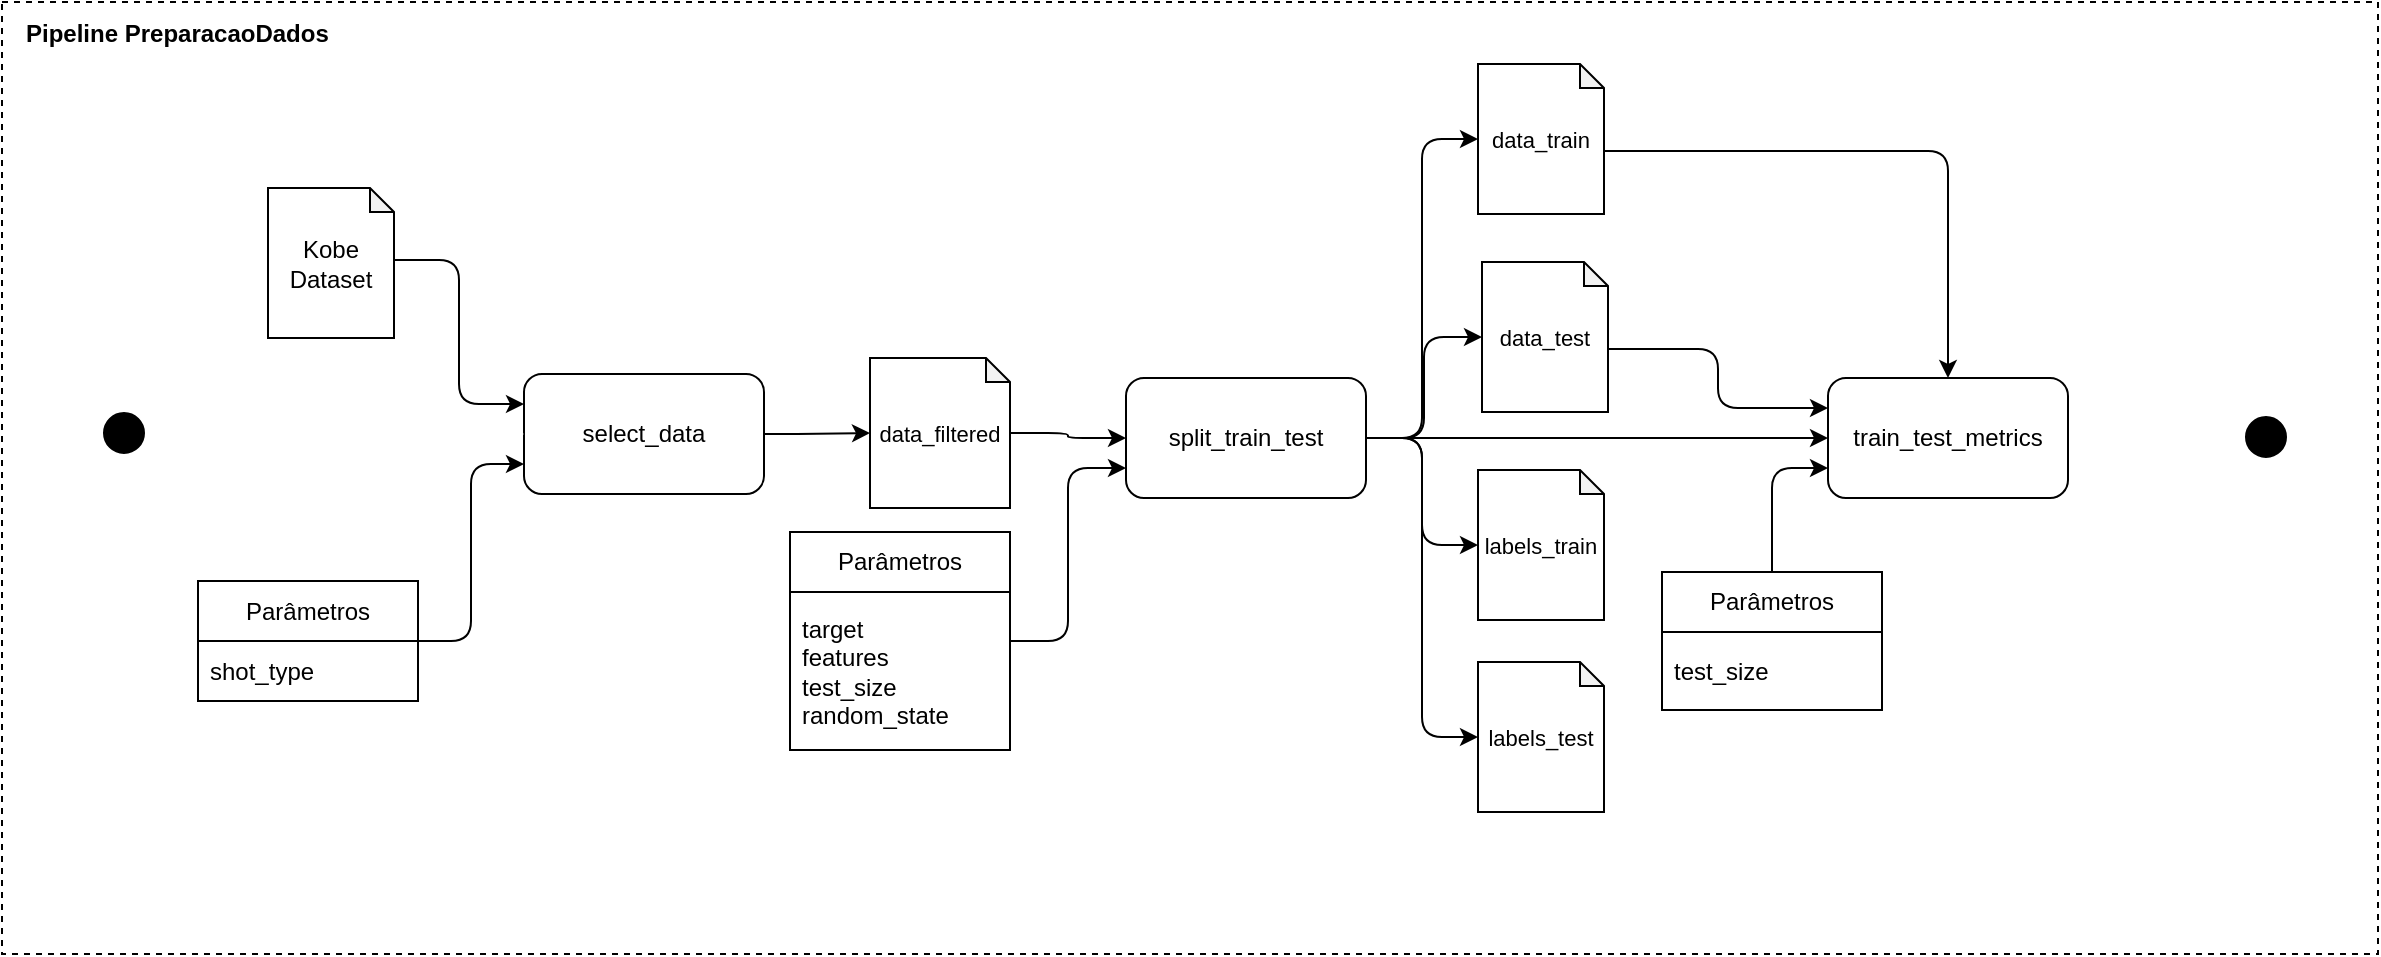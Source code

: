 <mxfile>
    <diagram id="7usKs9dMsADvCNBBf0Y9" name="Pipeline PreparacaoDados">
        <mxGraphModel dx="1690" dy="542" grid="0" gridSize="10" guides="1" tooltips="1" connect="1" arrows="1" fold="1" page="0" pageScale="1" pageWidth="1100" pageHeight="850" math="0" shadow="0">
            <root>
                <mxCell id="0"/>
                <mxCell id="1" parent="0"/>
                <mxCell id="12" value="Pipeline PreparacaoDados" style="rounded=0;whiteSpace=wrap;html=1;dashed=1;align=left;verticalAlign=top;spacingLeft=10;spacingTop=2;fontStyle=1" vertex="1" parent="1">
                    <mxGeometry x="-56" y="52" width="1188" height="476" as="geometry"/>
                </mxCell>
                <mxCell id="4" style="edgeStyle=orthogonalEdgeStyle;html=1;exitX=0;exitY=0;exitDx=50;exitDy=36;exitPerimeter=0;entryX=0;entryY=0.25;entryDx=0;entryDy=0;" edge="1" parent="1" source="2" target="3">
                    <mxGeometry relative="1" as="geometry"/>
                </mxCell>
                <mxCell id="2" value="Kobe Dataset" style="shape=note;whiteSpace=wrap;html=1;backgroundOutline=1;darkOpacity=0.05;size=12;" vertex="1" parent="1">
                    <mxGeometry x="77" y="145" width="63" height="75" as="geometry"/>
                </mxCell>
                <mxCell id="11" style="edgeStyle=orthogonalEdgeStyle;html=1;exitX=1;exitY=0.5;exitDx=0;exitDy=0;entryX=0;entryY=0.5;entryDx=0;entryDy=0;entryPerimeter=0;" edge="1" parent="1" source="3" target="10">
                    <mxGeometry relative="1" as="geometry"/>
                </mxCell>
                <mxCell id="3" value="select_data" style="rounded=1;whiteSpace=wrap;html=1;" vertex="1" parent="1">
                    <mxGeometry x="205" y="238" width="120" height="60" as="geometry"/>
                </mxCell>
                <mxCell id="5" value="Parâmetros" style="swimlane;fontStyle=0;childLayout=stackLayout;horizontal=1;startSize=30;horizontalStack=0;resizeParent=1;resizeParentMax=0;resizeLast=0;collapsible=1;marginBottom=0;whiteSpace=wrap;html=1;" vertex="1" parent="1">
                    <mxGeometry x="42" y="341.5" width="110" height="60" as="geometry"/>
                </mxCell>
                <mxCell id="6" value="shot_type" style="text;strokeColor=none;fillColor=none;align=left;verticalAlign=middle;spacingLeft=4;spacingRight=4;overflow=hidden;points=[[0,0.5],[1,0.5]];portConstraint=eastwest;rotatable=0;whiteSpace=wrap;html=1;" vertex="1" parent="5">
                    <mxGeometry y="30" width="110" height="30" as="geometry"/>
                </mxCell>
                <mxCell id="9" style="edgeStyle=orthogonalEdgeStyle;html=1;exitX=1;exitY=0.5;exitDx=0;exitDy=0;entryX=0;entryY=0.75;entryDx=0;entryDy=0;" edge="1" parent="1" source="5" target="3">
                    <mxGeometry relative="1" as="geometry"/>
                </mxCell>
                <mxCell id="14" style="edgeStyle=orthogonalEdgeStyle;html=1;fontSize=9;" edge="1" parent="1" source="10" target="13">
                    <mxGeometry relative="1" as="geometry"/>
                </mxCell>
                <mxCell id="10" value="&lt;font style=&quot;font-size: 11px;&quot;&gt;data_filtered&lt;/font&gt;" style="shape=note;whiteSpace=wrap;html=1;backgroundOutline=1;darkOpacity=0.05;size=12;verticalAlign=middle;" vertex="1" parent="1">
                    <mxGeometry x="378" y="230" width="70" height="75" as="geometry"/>
                </mxCell>
                <mxCell id="22" style="edgeStyle=orthogonalEdgeStyle;html=1;exitX=1;exitY=0.5;exitDx=0;exitDy=0;entryX=0;entryY=0.5;entryDx=0;entryDy=0;entryPerimeter=0;fontSize=11;" edge="1" parent="1" source="13" target="18">
                    <mxGeometry relative="1" as="geometry"/>
                </mxCell>
                <mxCell id="23" style="edgeStyle=orthogonalEdgeStyle;html=1;exitX=1;exitY=0.5;exitDx=0;exitDy=0;entryX=0;entryY=0.5;entryDx=0;entryDy=0;entryPerimeter=0;fontSize=11;" edge="1" parent="1" source="13" target="19">
                    <mxGeometry relative="1" as="geometry"/>
                </mxCell>
                <mxCell id="24" style="edgeStyle=orthogonalEdgeStyle;html=1;exitX=1;exitY=0.5;exitDx=0;exitDy=0;entryX=0;entryY=0.5;entryDx=0;entryDy=0;entryPerimeter=0;fontSize=11;" edge="1" parent="1" source="13" target="20">
                    <mxGeometry relative="1" as="geometry"/>
                </mxCell>
                <mxCell id="25" style="edgeStyle=orthogonalEdgeStyle;html=1;exitX=1;exitY=0.5;exitDx=0;exitDy=0;entryX=0;entryY=0.5;entryDx=0;entryDy=0;entryPerimeter=0;fontSize=11;" edge="1" parent="1" source="13" target="21">
                    <mxGeometry relative="1" as="geometry"/>
                </mxCell>
                <mxCell id="27" value="" style="edgeStyle=orthogonalEdgeStyle;html=1;fontSize=11;" edge="1" parent="1" source="13" target="26">
                    <mxGeometry relative="1" as="geometry"/>
                </mxCell>
                <mxCell id="13" value="split_train_test" style="rounded=1;whiteSpace=wrap;html=1;" vertex="1" parent="1">
                    <mxGeometry x="506" y="240" width="120" height="60" as="geometry"/>
                </mxCell>
                <mxCell id="17" style="edgeStyle=orthogonalEdgeStyle;html=1;entryX=0;entryY=0.75;entryDx=0;entryDy=0;fontSize=9;" edge="1" parent="1" source="15" target="13">
                    <mxGeometry relative="1" as="geometry"/>
                </mxCell>
                <mxCell id="15" value="Parâmetros" style="swimlane;fontStyle=0;childLayout=stackLayout;horizontal=1;startSize=30;horizontalStack=0;resizeParent=1;resizeParentMax=0;resizeLast=0;collapsible=1;marginBottom=0;whiteSpace=wrap;html=1;" vertex="1" parent="1">
                    <mxGeometry x="338" y="317" width="110" height="109" as="geometry"/>
                </mxCell>
                <mxCell id="16" value="target&lt;br&gt;features&lt;br&gt;test_size&lt;br&gt;random_state" style="text;strokeColor=none;fillColor=none;align=left;verticalAlign=middle;spacingLeft=4;spacingRight=4;overflow=hidden;points=[[0,0.5],[1,0.5]];portConstraint=eastwest;rotatable=0;whiteSpace=wrap;html=1;" vertex="1" parent="15">
                    <mxGeometry y="30" width="110" height="79" as="geometry"/>
                </mxCell>
                <mxCell id="28" style="edgeStyle=orthogonalEdgeStyle;html=1;exitX=0;exitY=0;exitDx=63;exitDy=43.5;exitPerimeter=0;fontSize=11;" edge="1" parent="1" source="18" target="26">
                    <mxGeometry relative="1" as="geometry">
                        <mxPoint x="860" y="249" as="targetPoint"/>
                    </mxGeometry>
                </mxCell>
                <mxCell id="18" value="&lt;font style=&quot;font-size: 11px;&quot;&gt;data_train&lt;/font&gt;" style="shape=note;whiteSpace=wrap;html=1;backgroundOutline=1;darkOpacity=0.05;size=12;verticalAlign=middle;" vertex="1" parent="1">
                    <mxGeometry x="682" y="83" width="63" height="75" as="geometry"/>
                </mxCell>
                <mxCell id="29" style="edgeStyle=orthogonalEdgeStyle;html=1;exitX=0;exitY=0;exitDx=63;exitDy=43.5;exitPerimeter=0;entryX=0;entryY=0.25;entryDx=0;entryDy=0;fontSize=11;" edge="1" parent="1" source="19" target="26">
                    <mxGeometry relative="1" as="geometry"/>
                </mxCell>
                <mxCell id="19" value="&lt;font style=&quot;font-size: 11px;&quot;&gt;data_test&lt;/font&gt;" style="shape=note;whiteSpace=wrap;html=1;backgroundOutline=1;darkOpacity=0.05;size=12;verticalAlign=middle;" vertex="1" parent="1">
                    <mxGeometry x="684" y="182" width="63" height="75" as="geometry"/>
                </mxCell>
                <mxCell id="20" value="&lt;font style=&quot;font-size: 11px;&quot;&gt;labels_train&lt;/font&gt;" style="shape=note;whiteSpace=wrap;html=1;backgroundOutline=1;darkOpacity=0.05;size=12;verticalAlign=middle;" vertex="1" parent="1">
                    <mxGeometry x="682" y="286" width="63" height="75" as="geometry"/>
                </mxCell>
                <mxCell id="21" value="&lt;font style=&quot;font-size: 11px;&quot;&gt;labels_test&lt;/font&gt;" style="shape=note;whiteSpace=wrap;html=1;backgroundOutline=1;darkOpacity=0.05;size=12;verticalAlign=middle;" vertex="1" parent="1">
                    <mxGeometry x="682" y="382" width="63" height="75" as="geometry"/>
                </mxCell>
                <mxCell id="37" style="edgeStyle=orthogonalEdgeStyle;html=1;exitX=1;exitY=0.5;exitDx=0;exitDy=0;entryX=0;entryY=0.5;entryDx=0;entryDy=0;strokeColor=#FFFFFF;fontSize=11;" edge="1" parent="1" source="26" target="36">
                    <mxGeometry relative="1" as="geometry"/>
                </mxCell>
                <mxCell id="26" value="train_test_metrics" style="rounded=1;whiteSpace=wrap;html=1;" vertex="1" parent="1">
                    <mxGeometry x="857" y="240" width="120" height="60" as="geometry"/>
                </mxCell>
                <mxCell id="33" style="edgeStyle=orthogonalEdgeStyle;html=1;exitX=0.5;exitY=0;exitDx=0;exitDy=0;entryX=0;entryY=0.75;entryDx=0;entryDy=0;fontSize=11;" edge="1" parent="1" source="31" target="26">
                    <mxGeometry relative="1" as="geometry"/>
                </mxCell>
                <mxCell id="31" value="Parâmetros" style="swimlane;fontStyle=0;childLayout=stackLayout;horizontal=1;startSize=30;horizontalStack=0;resizeParent=1;resizeParentMax=0;resizeLast=0;collapsible=1;marginBottom=0;whiteSpace=wrap;html=1;" vertex="1" parent="1">
                    <mxGeometry x="774" y="337" width="110" height="69" as="geometry"/>
                </mxCell>
                <mxCell id="32" value="test_size" style="text;strokeColor=none;fillColor=none;align=left;verticalAlign=middle;spacingLeft=4;spacingRight=4;overflow=hidden;points=[[0,0.5],[1,0.5]];portConstraint=eastwest;rotatable=0;whiteSpace=wrap;html=1;" vertex="1" parent="31">
                    <mxGeometry y="30" width="110" height="39" as="geometry"/>
                </mxCell>
                <mxCell id="34" value="" style="ellipse;html=1;shape=startState;fillColor=#000000;strokeColor=#FFFFFF;fontSize=11;" vertex="1" parent="1">
                    <mxGeometry x="-10" y="252.5" width="30" height="30" as="geometry"/>
                </mxCell>
                <mxCell id="35" value="" style="edgeStyle=orthogonalEdgeStyle;html=1;verticalAlign=bottom;endArrow=open;endSize=8;strokeColor=#FFFFFF;fontSize=11;entryX=0;entryY=0.5;entryDx=0;entryDy=0;" edge="1" source="34" parent="1" target="3">
                    <mxGeometry relative="1" as="geometry">
                        <mxPoint x="32" y="341.5" as="targetPoint"/>
                    </mxGeometry>
                </mxCell>
                <mxCell id="36" value="" style="ellipse;html=1;shape=endState;fillColor=#000000;strokeColor=#FFFFFF;fontSize=11;" vertex="1" parent="1">
                    <mxGeometry x="1061" y="254.5" width="30" height="30" as="geometry"/>
                </mxCell>
            </root>
        </mxGraphModel>
    </diagram>
    <diagram id="7-RzSFwLLXicET8yV9-b" name="Pipeline Treinamento">
        <mxGraphModel dx="1690" dy="942" grid="0" gridSize="10" guides="1" tooltips="1" connect="1" arrows="1" fold="1" page="0" pageScale="1" pageWidth="1100" pageHeight="850" math="0" shadow="0">
            <root>
                <mxCell id="0"/>
                <mxCell id="1" parent="0"/>
                <mxCell id="Nb1MjcgpmPORi46pZIws-1" value="Pipeline Treinamento" style="rounded=0;whiteSpace=wrap;html=1;dashed=1;align=left;verticalAlign=top;spacingLeft=10;spacingTop=2;fontStyle=1" vertex="1" parent="1">
                    <mxGeometry x="-65" y="-3" width="1280" height="535" as="geometry"/>
                </mxCell>
                <mxCell id="Nb1MjcgpmPORi46pZIws-4" style="edgeStyle=orthogonalEdgeStyle;html=1;exitX=0.5;exitY=1;exitDx=0;exitDy=0;entryX=0.4;entryY=0.1;entryDx=0;entryDy=0;entryPerimeter=0;" edge="1" parent="1" source="Nb1MjcgpmPORi46pZIws-5" target="Nb1MjcgpmPORi46pZIws-37">
                    <mxGeometry relative="1" as="geometry">
                        <mxPoint x="442" y="215" as="targetPoint"/>
                    </mxGeometry>
                </mxCell>
                <mxCell id="Nb1MjcgpmPORi46pZIws-42" style="edgeStyle=orthogonalEdgeStyle;html=1;exitX=1;exitY=0.5;exitDx=0;exitDy=0;entryX=0;entryY=0.5;entryDx=0;entryDy=0;strokeColor=#FFFFFF;fontSize=11;" edge="1" parent="1" source="Nb1MjcgpmPORi46pZIws-5" target="Nb1MjcgpmPORi46pZIws-16">
                    <mxGeometry relative="1" as="geometry"/>
                </mxCell>
                <mxCell id="Nb1MjcgpmPORi46pZIws-5" value="get_logistic_regression_metrics" style="rounded=1;whiteSpace=wrap;html=1;" vertex="1" parent="1">
                    <mxGeometry x="196" y="237.5" width="192" height="60" as="geometry"/>
                </mxCell>
                <mxCell id="Nb1MjcgpmPORi46pZIws-6" value="Parâmetros" style="swimlane;fontStyle=0;childLayout=stackLayout;horizontal=1;startSize=30;horizontalStack=0;resizeParent=1;resizeParentMax=0;resizeLast=0;collapsible=1;marginBottom=0;whiteSpace=wrap;html=1;" vertex="1" parent="1">
                    <mxGeometry x="42" y="341.5" width="110" height="100" as="geometry"/>
                </mxCell>
                <mxCell id="Nb1MjcgpmPORi46pZIws-7" value="target&lt;br&gt;folds&lt;br&gt;random_state" style="text;strokeColor=none;fillColor=none;align=left;verticalAlign=middle;spacingLeft=4;spacingRight=4;overflow=hidden;points=[[0,0.5],[1,0.5]];portConstraint=eastwest;rotatable=0;whiteSpace=wrap;html=1;" vertex="1" parent="Nb1MjcgpmPORi46pZIws-6">
                    <mxGeometry y="30" width="110" height="70" as="geometry"/>
                </mxCell>
                <mxCell id="Nb1MjcgpmPORi46pZIws-8" style="edgeStyle=orthogonalEdgeStyle;html=1;exitX=1;exitY=0.5;exitDx=0;exitDy=0;entryX=0;entryY=0.75;entryDx=0;entryDy=0;" edge="1" parent="1" source="Nb1MjcgpmPORi46pZIws-6" target="Nb1MjcgpmPORi46pZIws-5">
                    <mxGeometry relative="1" as="geometry"/>
                </mxCell>
                <mxCell id="Nb1MjcgpmPORi46pZIws-15" value="" style="edgeStyle=orthogonalEdgeStyle;html=1;fontSize=11;" edge="1" parent="1" source="Nb1MjcgpmPORi46pZIws-16" target="Nb1MjcgpmPORi46pZIws-27">
                    <mxGeometry relative="1" as="geometry"/>
                </mxCell>
                <mxCell id="Nb1MjcgpmPORi46pZIws-53" style="html=1;exitX=1;exitY=0.25;exitDx=0;exitDy=0;strokeColor=#FFFFFF;fontSize=11;edgeStyle=orthogonalEdgeStyle;" edge="1" parent="1" source="Nb1MjcgpmPORi46pZIws-16">
                    <mxGeometry relative="1" as="geometry">
                        <mxPoint x="823" y="137" as="targetPoint"/>
                        <Array as="points">
                            <mxPoint x="788" y="253"/>
                            <mxPoint x="788" y="137"/>
                        </Array>
                    </mxGeometry>
                </mxCell>
                <mxCell id="Nb1MjcgpmPORi46pZIws-16" value="train_classification_model" style="rounded=1;whiteSpace=wrap;html=1;" vertex="1" parent="1">
                    <mxGeometry x="538" y="237.5" width="167" height="60" as="geometry"/>
                </mxCell>
                <mxCell id="Nb1MjcgpmPORi46pZIws-17" style="edgeStyle=orthogonalEdgeStyle;html=1;entryX=0;entryY=0.75;entryDx=0;entryDy=0;fontSize=9;" edge="1" parent="1" source="Nb1MjcgpmPORi46pZIws-18" target="Nb1MjcgpmPORi46pZIws-16">
                    <mxGeometry relative="1" as="geometry"/>
                </mxCell>
                <mxCell id="Nb1MjcgpmPORi46pZIws-18" value="Parâmetros" style="swimlane;fontStyle=0;childLayout=stackLayout;horizontal=1;startSize=30;horizontalStack=0;resizeParent=1;resizeParentMax=0;resizeLast=0;collapsible=1;marginBottom=0;whiteSpace=wrap;html=1;" vertex="1" parent="1">
                    <mxGeometry x="375" y="326.5" width="110" height="90" as="geometry"/>
                </mxCell>
                <mxCell id="Nb1MjcgpmPORi46pZIws-19" value="target&lt;br&gt;folds&lt;br&gt;random_state" style="text;strokeColor=none;fillColor=none;align=left;verticalAlign=middle;spacingLeft=4;spacingRight=4;overflow=hidden;points=[[0,0.5],[1,0.5]];portConstraint=eastwest;rotatable=0;whiteSpace=wrap;html=1;" vertex="1" parent="Nb1MjcgpmPORi46pZIws-18">
                    <mxGeometry y="30" width="110" height="60" as="geometry"/>
                </mxCell>
                <mxCell id="Nb1MjcgpmPORi46pZIws-38" style="html=1;exitX=0.5;exitY=1;exitDx=0;exitDy=0;exitPerimeter=0;strokeColor=#FFFFFF;fontSize=11;edgeStyle=orthogonalEdgeStyle;" edge="1" parent="1" source="Nb1MjcgpmPORi46pZIws-21" target="Nb1MjcgpmPORi46pZIws-5">
                    <mxGeometry relative="1" as="geometry"/>
                </mxCell>
                <mxCell id="Nb1MjcgpmPORi46pZIws-21" value="&lt;font style=&quot;font-size: 11px;&quot;&gt;data_train&lt;/font&gt;" style="shape=note;whiteSpace=wrap;html=1;backgroundOutline=1;darkOpacity=0.05;size=12;verticalAlign=middle;" vertex="1" parent="1">
                    <mxGeometry x="146.5" y="86" width="63" height="75" as="geometry"/>
                </mxCell>
                <mxCell id="Nb1MjcgpmPORi46pZIws-40" style="html=1;exitX=0.5;exitY=1;exitDx=0;exitDy=0;exitPerimeter=0;entryX=0.5;entryY=0;entryDx=0;entryDy=0;strokeColor=#FFFFFF;fontSize=11;edgeStyle=orthogonalEdgeStyle;" edge="1" parent="1" source="Nb1MjcgpmPORi46pZIws-24" target="Nb1MjcgpmPORi46pZIws-5">
                    <mxGeometry relative="1" as="geometry"/>
                </mxCell>
                <mxCell id="Nb1MjcgpmPORi46pZIws-24" value="&lt;font style=&quot;font-size: 11px;&quot;&gt;labels_train&lt;/font&gt;" style="shape=note;whiteSpace=wrap;html=1;backgroundOutline=1;darkOpacity=0.05;size=12;verticalAlign=middle;" vertex="1" parent="1">
                    <mxGeometry x="296" y="84" width="63" height="75" as="geometry"/>
                </mxCell>
                <mxCell id="Nb1MjcgpmPORi46pZIws-41" style="html=1;exitX=0.5;exitY=1;exitDx=0;exitDy=0;exitPerimeter=0;entryX=0.5;entryY=0;entryDx=0;entryDy=0;strokeColor=#FFFFFF;fontSize=11;edgeStyle=orthogonalEdgeStyle;" edge="1" parent="1" source="Nb1MjcgpmPORi46pZIws-25" target="Nb1MjcgpmPORi46pZIws-5">
                    <mxGeometry relative="1" as="geometry"/>
                </mxCell>
                <mxCell id="Nb1MjcgpmPORi46pZIws-25" value="&lt;font style=&quot;font-size: 11px;&quot;&gt;labels_test&lt;/font&gt;" style="shape=note;whiteSpace=wrap;html=1;backgroundOutline=1;darkOpacity=0.05;size=12;verticalAlign=middle;" vertex="1" parent="1">
                    <mxGeometry x="370" y="86" width="63" height="75" as="geometry"/>
                </mxCell>
                <mxCell id="Nb1MjcgpmPORi46pZIws-26" style="edgeStyle=orthogonalEdgeStyle;html=1;exitX=1;exitY=0.5;exitDx=0;exitDy=0;entryX=0;entryY=0.5;entryDx=0;entryDy=0;strokeColor=#FFFFFF;fontSize=11;" edge="1" parent="1" source="Nb1MjcgpmPORi46pZIws-27" target="Nb1MjcgpmPORi46pZIws-33">
                    <mxGeometry relative="1" as="geometry"/>
                </mxCell>
                <mxCell id="VQ5thsITFXXn1rkRyj2t-2" style="edgeStyle=orthogonalEdgeStyle;html=1;exitX=0.5;exitY=1;exitDx=0;exitDy=0;entryX=0.4;entryY=0.1;entryDx=0;entryDy=0;entryPerimeter=0;strokeColor=#FFFFFF;fontSize=11;" edge="1" parent="1" source="Nb1MjcgpmPORi46pZIws-27" target="VQ5thsITFXXn1rkRyj2t-1">
                    <mxGeometry relative="1" as="geometry"/>
                </mxCell>
                <mxCell id="Nb1MjcgpmPORi46pZIws-27" value="get_classification_model_metrics" style="rounded=1;whiteSpace=wrap;html=1;" vertex="1" parent="1">
                    <mxGeometry x="798" y="238" width="195" height="60" as="geometry"/>
                </mxCell>
                <mxCell id="Nb1MjcgpmPORi46pZIws-28" style="edgeStyle=orthogonalEdgeStyle;html=1;exitX=0.5;exitY=0;exitDx=0;exitDy=0;entryX=0;entryY=0.75;entryDx=0;entryDy=0;fontSize=11;" edge="1" parent="1" source="Nb1MjcgpmPORi46pZIws-29" target="Nb1MjcgpmPORi46pZIws-27">
                    <mxGeometry relative="1" as="geometry"/>
                </mxCell>
                <mxCell id="Nb1MjcgpmPORi46pZIws-29" value="Parâmetros" style="swimlane;fontStyle=0;childLayout=stackLayout;horizontal=1;startSize=30;horizontalStack=0;resizeParent=1;resizeParentMax=0;resizeLast=0;collapsible=1;marginBottom=0;whiteSpace=wrap;html=1;" vertex="1" parent="1">
                    <mxGeometry x="705" y="337" width="110" height="69" as="geometry"/>
                </mxCell>
                <mxCell id="Nb1MjcgpmPORi46pZIws-30" value="target" style="text;strokeColor=none;fillColor=none;align=left;verticalAlign=middle;spacingLeft=4;spacingRight=4;overflow=hidden;points=[[0,0.5],[1,0.5]];portConstraint=eastwest;rotatable=0;whiteSpace=wrap;html=1;" vertex="1" parent="Nb1MjcgpmPORi46pZIws-29">
                    <mxGeometry y="30" width="110" height="39" as="geometry"/>
                </mxCell>
                <mxCell id="Nb1MjcgpmPORi46pZIws-31" value="" style="ellipse;html=1;shape=startState;fillColor=#000000;strokeColor=#FFFFFF;fontSize=11;" vertex="1" parent="1">
                    <mxGeometry x="20" y="252.5" width="30" height="30" as="geometry"/>
                </mxCell>
                <mxCell id="Nb1MjcgpmPORi46pZIws-32" value="" style="edgeStyle=orthogonalEdgeStyle;html=1;verticalAlign=bottom;endArrow=open;endSize=8;strokeColor=#FFFFFF;fontSize=11;entryX=0;entryY=0.5;entryDx=0;entryDy=0;" edge="1" parent="1" source="Nb1MjcgpmPORi46pZIws-31" target="Nb1MjcgpmPORi46pZIws-5">
                    <mxGeometry relative="1" as="geometry">
                        <mxPoint x="32" y="341.5" as="targetPoint"/>
                    </mxGeometry>
                </mxCell>
                <mxCell id="Nb1MjcgpmPORi46pZIws-33" value="" style="ellipse;html=1;shape=endState;fillColor=#000000;strokeColor=#FFFFFF;fontSize=11;" vertex="1" parent="1">
                    <mxGeometry x="1131" y="252.5" width="30" height="30" as="geometry"/>
                </mxCell>
                <mxCell id="Nb1MjcgpmPORi46pZIws-39" style="html=1;exitX=0.5;exitY=1;exitDx=0;exitDy=0;exitPerimeter=0;strokeColor=#FFFFFF;fontSize=11;edgeStyle=orthogonalEdgeStyle;" edge="1" parent="1" source="Nb1MjcgpmPORi46pZIws-23" target="Nb1MjcgpmPORi46pZIws-5">
                    <mxGeometry relative="1" as="geometry"/>
                </mxCell>
                <mxCell id="Nb1MjcgpmPORi46pZIws-23" value="&lt;font style=&quot;font-size: 11px;&quot;&gt;data_test&lt;/font&gt;" style="shape=note;whiteSpace=wrap;html=1;backgroundOutline=1;darkOpacity=0.05;size=12;verticalAlign=middle;" vertex="1" parent="1">
                    <mxGeometry x="221" y="84" width="63" height="75" as="geometry"/>
                </mxCell>
                <mxCell id="Nb1MjcgpmPORi46pZIws-37" value="MLFlow&lt;br&gt;&lt;br&gt;lr_model_metrics" style="ellipse;shape=cloud;whiteSpace=wrap;html=1;strokeColor=#FFFFFF;fontSize=11;" vertex="1" parent="1">
                    <mxGeometry x="196" y="361" width="152" height="85" as="geometry"/>
                </mxCell>
                <mxCell id="Nb1MjcgpmPORi46pZIws-47" style="edgeStyle=orthogonalEdgeStyle;html=1;exitX=0.5;exitY=1;exitDx=0;exitDy=0;exitPerimeter=0;strokeColor=#FFFFFF;fontSize=11;" edge="1" parent="1" source="Nb1MjcgpmPORi46pZIws-43" target="Nb1MjcgpmPORi46pZIws-16">
                    <mxGeometry relative="1" as="geometry"/>
                </mxCell>
                <mxCell id="Nb1MjcgpmPORi46pZIws-43" value="&lt;font style=&quot;font-size: 11px;&quot;&gt;data_train&lt;/font&gt;" style="shape=note;whiteSpace=wrap;html=1;backgroundOutline=1;darkOpacity=0.05;size=12;verticalAlign=middle;" vertex="1" parent="1">
                    <mxGeometry x="475" y="88" width="63" height="75" as="geometry"/>
                </mxCell>
                <mxCell id="Nb1MjcgpmPORi46pZIws-48" style="edgeStyle=orthogonalEdgeStyle;html=1;exitX=0.5;exitY=1;exitDx=0;exitDy=0;exitPerimeter=0;entryX=0.5;entryY=0;entryDx=0;entryDy=0;strokeColor=#FFFFFF;fontSize=11;" edge="1" parent="1" source="Nb1MjcgpmPORi46pZIws-44" target="Nb1MjcgpmPORi46pZIws-16">
                    <mxGeometry relative="1" as="geometry"/>
                </mxCell>
                <mxCell id="Nb1MjcgpmPORi46pZIws-44" value="&lt;font style=&quot;font-size: 11px;&quot;&gt;data_test&lt;/font&gt;" style="shape=note;whiteSpace=wrap;html=1;backgroundOutline=1;darkOpacity=0.05;size=12;verticalAlign=middle;" vertex="1" parent="1">
                    <mxGeometry x="549.5" y="86" width="63" height="75" as="geometry"/>
                </mxCell>
                <mxCell id="Nb1MjcgpmPORi46pZIws-49" style="edgeStyle=orthogonalEdgeStyle;html=1;exitX=0.5;exitY=1;exitDx=0;exitDy=0;exitPerimeter=0;strokeColor=#FFFFFF;fontSize=11;" edge="1" parent="1" source="Nb1MjcgpmPORi46pZIws-45" target="Nb1MjcgpmPORi46pZIws-16">
                    <mxGeometry relative="1" as="geometry"/>
                </mxCell>
                <mxCell id="Nb1MjcgpmPORi46pZIws-45" value="&lt;font style=&quot;font-size: 11px;&quot;&gt;labels_train&lt;/font&gt;" style="shape=note;whiteSpace=wrap;html=1;backgroundOutline=1;darkOpacity=0.05;size=12;verticalAlign=middle;" vertex="1" parent="1">
                    <mxGeometry x="624.5" y="86" width="63" height="75" as="geometry"/>
                </mxCell>
                <mxCell id="Nb1MjcgpmPORi46pZIws-50" style="edgeStyle=orthogonalEdgeStyle;html=1;exitX=0.5;exitY=1;exitDx=0;exitDy=0;exitPerimeter=0;strokeColor=#FFFFFF;fontSize=11;" edge="1" parent="1" source="Nb1MjcgpmPORi46pZIws-46" target="Nb1MjcgpmPORi46pZIws-16">
                    <mxGeometry relative="1" as="geometry"/>
                </mxCell>
                <mxCell id="Nb1MjcgpmPORi46pZIws-46" value="&lt;font style=&quot;font-size: 11px;&quot;&gt;labels_test&lt;/font&gt;" style="shape=note;whiteSpace=wrap;html=1;backgroundOutline=1;darkOpacity=0.05;size=12;verticalAlign=middle;" vertex="1" parent="1">
                    <mxGeometry x="698.5" y="88" width="63" height="75" as="geometry"/>
                </mxCell>
                <mxCell id="Nb1MjcgpmPORi46pZIws-54" style="edgeStyle=orthogonalEdgeStyle;html=1;exitX=0;exitY=0;exitDx=64;exitDy=48.5;exitPerimeter=0;entryX=0.5;entryY=0;entryDx=0;entryDy=0;strokeColor=#FFFFFF;fontSize=11;" edge="1" parent="1" source="Nb1MjcgpmPORi46pZIws-51" target="Nb1MjcgpmPORi46pZIws-27">
                    <mxGeometry relative="1" as="geometry"/>
                </mxCell>
                <mxCell id="Nb1MjcgpmPORi46pZIws-51" value="classification_model" style="shape=cube;whiteSpace=wrap;html=1;boundedLbl=1;backgroundOutline=1;darkOpacity=0.05;darkOpacity2=0.1;strokeColor=#FFFFFF;fontSize=11;size=9;" vertex="1" parent="1">
                    <mxGeometry x="831" y="112.5" width="119" height="48.5" as="geometry"/>
                </mxCell>
                <mxCell id="Nb1MjcgpmPORi46pZIws-57" style="edgeStyle=orthogonalEdgeStyle;html=1;exitX=0.5;exitY=1;exitDx=0;exitDy=0;exitPerimeter=0;entryX=0.5;entryY=0;entryDx=0;entryDy=0;strokeColor=#FFFFFF;fontSize=11;" edge="1" parent="1" source="Nb1MjcgpmPORi46pZIws-55" target="Nb1MjcgpmPORi46pZIws-27">
                    <mxGeometry relative="1" as="geometry"/>
                </mxCell>
                <mxCell id="Nb1MjcgpmPORi46pZIws-55" value="&lt;font style=&quot;font-size: 11px;&quot;&gt;data_train&lt;/font&gt;" style="shape=note;whiteSpace=wrap;html=1;backgroundOutline=1;darkOpacity=0.05;size=12;verticalAlign=middle;" vertex="1" parent="1">
                    <mxGeometry x="975" y="89" width="63" height="75" as="geometry"/>
                </mxCell>
                <mxCell id="Nb1MjcgpmPORi46pZIws-58" style="edgeStyle=orthogonalEdgeStyle;html=1;exitX=0.5;exitY=1;exitDx=0;exitDy=0;exitPerimeter=0;strokeColor=#FFFFFF;fontSize=11;" edge="1" parent="1" source="Nb1MjcgpmPORi46pZIws-56" target="Nb1MjcgpmPORi46pZIws-27">
                    <mxGeometry relative="1" as="geometry"/>
                </mxCell>
                <mxCell id="Nb1MjcgpmPORi46pZIws-56" value="&lt;font style=&quot;font-size: 11px;&quot;&gt;labels_train&lt;/font&gt;" style="shape=note;whiteSpace=wrap;html=1;backgroundOutline=1;darkOpacity=0.05;size=12;verticalAlign=middle;" vertex="1" parent="1">
                    <mxGeometry x="1044.5" y="88" width="63" height="75" as="geometry"/>
                </mxCell>
                <mxCell id="VQ5thsITFXXn1rkRyj2t-1" value="MLFlow&lt;br&gt;&lt;br&gt;classification_model_metrics" style="ellipse;shape=cloud;whiteSpace=wrap;html=1;strokeColor=#FFFFFF;fontSize=11;" vertex="1" parent="1">
                    <mxGeometry x="883" y="393" width="201" height="85" as="geometry"/>
                </mxCell>
            </root>
        </mxGraphModel>
    </diagram>
    <diagram id="w-353wfQYvQPuVT4Ak38" name="Pipeline Teste">
        <mxGraphModel dx="1629" dy="916" grid="0" gridSize="10" guides="1" tooltips="1" connect="1" arrows="1" fold="1" page="0" pageScale="1" pageWidth="1100" pageHeight="850" math="0" shadow="0">
            <root>
                <mxCell id="0"/>
                <mxCell id="1" parent="0"/>
                <mxCell id="0__aDzW8hCJsH0e7IXFI-1" value="Pipeline Teste" style="rounded=0;whiteSpace=wrap;html=1;dashed=1;align=left;verticalAlign=top;spacingLeft=10;spacingTop=2;fontStyle=1" vertex="1" parent="1">
                    <mxGeometry x="-115" y="-3" width="1424" height="511" as="geometry"/>
                </mxCell>
                <mxCell id="0__aDzW8hCJsH0e7IXFI-3" style="edgeStyle=orthogonalEdgeStyle;html=1;exitX=1;exitY=0.5;exitDx=0;exitDy=0;entryX=0;entryY=0.5;entryDx=0;entryDy=0;strokeColor=#FFFFFF;fontSize=11;" edge="1" parent="1" source="0__aDzW8hCJsH0e7IXFI-4" target="0__aDzW8hCJsH0e7IXFI-10">
                    <mxGeometry relative="1" as="geometry"/>
                </mxCell>
                <mxCell id="08wgLOU6uxPRF0lr5kF8-3" style="edgeStyle=orthogonalEdgeStyle;html=1;exitX=0.5;exitY=0;exitDx=0;exitDy=0;entryX=0.5;entryY=1;entryDx=0;entryDy=0;entryPerimeter=0;strokeColor=#FFFFFF;fontSize=11;" edge="1" parent="1" source="0__aDzW8hCJsH0e7IXFI-4" target="OsNOGsSU6daqaYR8Ib4I-1">
                    <mxGeometry relative="1" as="geometry"/>
                </mxCell>
                <mxCell id="0__aDzW8hCJsH0e7IXFI-4" value="select_three_points_shots_data" style="rounded=1;whiteSpace=wrap;html=1;" vertex="1" parent="1">
                    <mxGeometry x="196" y="237.5" width="192" height="60" as="geometry"/>
                </mxCell>
                <mxCell id="0__aDzW8hCJsH0e7IXFI-5" value="Parâmetros" style="swimlane;fontStyle=0;childLayout=stackLayout;horizontal=1;startSize=30;horizontalStack=0;resizeParent=1;resizeParentMax=0;resizeLast=0;collapsible=1;marginBottom=0;whiteSpace=wrap;html=1;" vertex="1" parent="1">
                    <mxGeometry x="14" y="341.5" width="146" height="68" as="geometry"/>
                </mxCell>
                <mxCell id="0__aDzW8hCJsH0e7IXFI-6" value="three_points_shot_type" style="text;strokeColor=none;fillColor=none;align=left;verticalAlign=middle;spacingLeft=4;spacingRight=4;overflow=hidden;points=[[0,0.5],[1,0.5]];portConstraint=eastwest;rotatable=0;whiteSpace=wrap;html=1;" vertex="1" parent="0__aDzW8hCJsH0e7IXFI-5">
                    <mxGeometry y="30" width="146" height="38" as="geometry"/>
                </mxCell>
                <mxCell id="0__aDzW8hCJsH0e7IXFI-7" style="edgeStyle=orthogonalEdgeStyle;html=1;exitX=1;exitY=0.5;exitDx=0;exitDy=0;entryX=0;entryY=0.75;entryDx=0;entryDy=0;" edge="1" parent="1" source="0__aDzW8hCJsH0e7IXFI-5" target="0__aDzW8hCJsH0e7IXFI-4">
                    <mxGeometry relative="1" as="geometry"/>
                </mxCell>
                <mxCell id="0__aDzW8hCJsH0e7IXFI-8" value="" style="edgeStyle=orthogonalEdgeStyle;html=1;fontSize=11;" edge="1" parent="1" source="0__aDzW8hCJsH0e7IXFI-10" target="0__aDzW8hCJsH0e7IXFI-22">
                    <mxGeometry relative="1" as="geometry"/>
                </mxCell>
                <mxCell id="08wgLOU6uxPRF0lr5kF8-5" style="edgeStyle=orthogonalEdgeStyle;html=1;exitX=0.5;exitY=1;exitDx=0;exitDy=0;strokeColor=#FFFFFF;fontSize=11;" edge="1" parent="1" source="0__aDzW8hCJsH0e7IXFI-10" target="0__aDzW8hCJsH0e7IXFI-39">
                    <mxGeometry relative="1" as="geometry"/>
                </mxCell>
                <mxCell id="0__aDzW8hCJsH0e7IXFI-10" value="three_points_shots_prediction" style="rounded=1;whiteSpace=wrap;html=1;" vertex="1" parent="1">
                    <mxGeometry x="516" y="237.5" width="189" height="60" as="geometry"/>
                </mxCell>
                <mxCell id="0__aDzW8hCJsH0e7IXFI-11" style="edgeStyle=orthogonalEdgeStyle;html=1;entryX=0;entryY=0.75;entryDx=0;entryDy=0;fontSize=9;" edge="1" parent="1" source="0__aDzW8hCJsH0e7IXFI-12" target="0__aDzW8hCJsH0e7IXFI-10">
                    <mxGeometry relative="1" as="geometry"/>
                </mxCell>
                <mxCell id="0__aDzW8hCJsH0e7IXFI-12" value="Parâmetros" style="swimlane;fontStyle=0;childLayout=stackLayout;horizontal=1;startSize=30;horizontalStack=0;resizeParent=1;resizeParentMax=0;resizeLast=0;collapsible=1;marginBottom=0;whiteSpace=wrap;html=1;" vertex="1" parent="1">
                    <mxGeometry x="284" y="335" width="188" height="90" as="geometry"/>
                </mxCell>
                <mxCell id="0__aDzW8hCJsH0e7IXFI-13" value="mlflow_model_served_url&lt;br&gt;features&lt;br&gt;target&lt;br&gt;three_points_shots_prediction" style="text;strokeColor=none;fillColor=none;align=left;verticalAlign=middle;spacingLeft=4;spacingRight=4;overflow=hidden;points=[[0,0.5],[1,0.5]];portConstraint=eastwest;rotatable=0;whiteSpace=wrap;html=1;" vertex="1" parent="0__aDzW8hCJsH0e7IXFI-12">
                    <mxGeometry y="30" width="188" height="60" as="geometry"/>
                </mxCell>
                <mxCell id="0__aDzW8hCJsH0e7IXFI-20" style="edgeStyle=orthogonalEdgeStyle;html=1;exitX=1;exitY=0.5;exitDx=0;exitDy=0;entryX=0;entryY=0.5;entryDx=0;entryDy=0;strokeColor=#FFFFFF;fontSize=11;" edge="1" parent="1" source="0__aDzW8hCJsH0e7IXFI-22" target="0__aDzW8hCJsH0e7IXFI-28">
                    <mxGeometry relative="1" as="geometry"/>
                </mxCell>
                <mxCell id="0__aDzW8hCJsH0e7IXFI-21" style="edgeStyle=orthogonalEdgeStyle;html=1;entryX=0.4;entryY=0.1;entryDx=0;entryDy=0;entryPerimeter=0;strokeColor=#FFFFFF;fontSize=11;" edge="1" parent="1" source="0__aDzW8hCJsH0e7IXFI-10" target="0__aDzW8hCJsH0e7IXFI-46">
                    <mxGeometry relative="1" as="geometry"/>
                </mxCell>
                <mxCell id="08wgLOU6uxPRF0lr5kF8-10" style="edgeStyle=orthogonalEdgeStyle;html=1;exitX=0.5;exitY=1;exitDx=0;exitDy=0;entryX=0.4;entryY=0.1;entryDx=0;entryDy=0;entryPerimeter=0;strokeColor=#FFFFFF;fontSize=11;" edge="1" parent="1" source="0__aDzW8hCJsH0e7IXFI-22" target="08wgLOU6uxPRF0lr5kF8-9">
                    <mxGeometry relative="1" as="geometry"/>
                </mxCell>
                <mxCell id="08wgLOU6uxPRF0lr5kF8-12" style="edgeStyle=orthogonalEdgeStyle;html=1;exitX=0.5;exitY=1;exitDx=0;exitDy=0;entryX=0;entryY=0.5;entryDx=0;entryDy=0;entryPerimeter=0;strokeColor=#FFFFFF;fontSize=11;" edge="1" parent="1" source="0__aDzW8hCJsH0e7IXFI-22" target="08wgLOU6uxPRF0lr5kF8-11">
                    <mxGeometry relative="1" as="geometry"/>
                </mxCell>
                <mxCell id="0__aDzW8hCJsH0e7IXFI-22" value="two_points_shots_prediction" style="rounded=1;whiteSpace=wrap;html=1;" vertex="1" parent="1">
                    <mxGeometry x="798" y="238" width="179" height="60" as="geometry"/>
                </mxCell>
                <mxCell id="0__aDzW8hCJsH0e7IXFI-26" value="" style="ellipse;html=1;shape=startState;fillColor=#000000;strokeColor=#FFFFFF;fontSize=11;" vertex="1" parent="1">
                    <mxGeometry x="-60" y="252.5" width="30" height="30" as="geometry"/>
                </mxCell>
                <mxCell id="0__aDzW8hCJsH0e7IXFI-27" value="" style="edgeStyle=orthogonalEdgeStyle;html=1;verticalAlign=bottom;endArrow=open;endSize=8;strokeColor=#FFFFFF;fontSize=11;entryX=0;entryY=0.5;entryDx=0;entryDy=0;" edge="1" parent="1" source="0__aDzW8hCJsH0e7IXFI-26" target="0__aDzW8hCJsH0e7IXFI-4">
                    <mxGeometry relative="1" as="geometry">
                        <mxPoint x="32" y="341.5" as="targetPoint"/>
                    </mxGeometry>
                </mxCell>
                <mxCell id="0__aDzW8hCJsH0e7IXFI-28" value="" style="ellipse;html=1;shape=endState;fillColor=#000000;strokeColor=#FFFFFF;fontSize=11;" vertex="1" parent="1">
                    <mxGeometry x="1231" y="252.5" width="30" height="30" as="geometry"/>
                </mxCell>
                <mxCell id="0__aDzW8hCJsH0e7IXFI-39" value="&lt;font style=&quot;font-size: 11px;&quot;&gt;three_points_predicted_dataset&lt;/font&gt;" style="shape=note;whiteSpace=wrap;html=1;backgroundOutline=1;darkOpacity=0.05;size=12;verticalAlign=middle;" vertex="1" parent="1">
                    <mxGeometry x="681" y="367" width="163" height="54" as="geometry"/>
                </mxCell>
                <mxCell id="0__aDzW8hCJsH0e7IXFI-42" style="edgeStyle=orthogonalEdgeStyle;html=1;exitX=0.5;exitY=1;exitDx=0;exitDy=0;exitPerimeter=0;entryX=0.5;entryY=0;entryDx=0;entryDy=0;strokeColor=#FFFFFF;fontSize=11;" edge="1" parent="1" source="0__aDzW8hCJsH0e7IXFI-43" target="0__aDzW8hCJsH0e7IXFI-22">
                    <mxGeometry relative="1" as="geometry"/>
                </mxCell>
                <mxCell id="0__aDzW8hCJsH0e7IXFI-43" value="&lt;font style=&quot;font-size: 11px;&quot;&gt;data_test&lt;/font&gt;" style="shape=note;whiteSpace=wrap;html=1;backgroundOutline=1;darkOpacity=0.05;size=12;verticalAlign=middle;" vertex="1" parent="1">
                    <mxGeometry x="798" y="88" width="63" height="75" as="geometry"/>
                </mxCell>
                <mxCell id="0__aDzW8hCJsH0e7IXFI-46" value="MLFlow&lt;br&gt;&lt;br&gt;three_points_metrics" style="ellipse;shape=cloud;whiteSpace=wrap;html=1;strokeColor=#FFFFFF;fontSize=11;" vertex="1" parent="1">
                    <mxGeometry x="486" y="367" width="182" height="85" as="geometry"/>
                </mxCell>
                <mxCell id="08wgLOU6uxPRF0lr5kF8-4" style="edgeStyle=orthogonalEdgeStyle;html=1;exitX=0;exitY=0;exitDx=150;exitDy=39.5;exitPerimeter=0;entryX=0;entryY=0.25;entryDx=0;entryDy=0;strokeColor=#FFFFFF;fontSize=11;" edge="1" parent="1" source="OsNOGsSU6daqaYR8Ib4I-1" target="0__aDzW8hCJsH0e7IXFI-10">
                    <mxGeometry relative="1" as="geometry"/>
                </mxCell>
                <mxCell id="OsNOGsSU6daqaYR8Ib4I-1" value="&lt;font style=&quot;font-size: 11px;&quot;&gt;three_points_data_filtered&lt;/font&gt;" style="shape=note;whiteSpace=wrap;html=1;backgroundOutline=1;darkOpacity=0.05;size=16;verticalAlign=middle;" vertex="1" parent="1">
                    <mxGeometry x="252" y="94" width="150" height="63" as="geometry"/>
                </mxCell>
                <mxCell id="08wgLOU6uxPRF0lr5kF8-2" style="edgeStyle=orthogonalEdgeStyle;html=1;exitX=0.5;exitY=1;exitDx=0;exitDy=0;exitPerimeter=0;entryX=0;entryY=0.25;entryDx=0;entryDy=0;strokeColor=#FFFFFF;fontSize=11;" edge="1" parent="1" source="08wgLOU6uxPRF0lr5kF8-1" target="0__aDzW8hCJsH0e7IXFI-4">
                    <mxGeometry relative="1" as="geometry"/>
                </mxCell>
                <mxCell id="08wgLOU6uxPRF0lr5kF8-1" value="Kobe Dataset" style="shape=note;whiteSpace=wrap;html=1;backgroundOutline=1;darkOpacity=0.05;size=12;" vertex="1" parent="1">
                    <mxGeometry x="53" y="116" width="63" height="75" as="geometry"/>
                </mxCell>
                <mxCell id="08wgLOU6uxPRF0lr5kF8-8" style="edgeStyle=orthogonalEdgeStyle;html=1;exitX=0.48;exitY=0.997;exitDx=0;exitDy=0;entryX=0.5;entryY=0;entryDx=0;entryDy=0;strokeColor=#FFFFFF;fontSize=11;exitPerimeter=0;" edge="1" parent="1" source="08wgLOU6uxPRF0lr5kF8-7" target="0__aDzW8hCJsH0e7IXFI-22">
                    <mxGeometry relative="1" as="geometry"/>
                </mxCell>
                <mxCell id="08wgLOU6uxPRF0lr5kF8-6" value="Parâmetros" style="swimlane;fontStyle=0;childLayout=stackLayout;horizontal=1;startSize=30;horizontalStack=0;resizeParent=1;resizeParentMax=0;resizeLast=0;collapsible=1;marginBottom=0;whiteSpace=wrap;html=1;" vertex="1" parent="1">
                    <mxGeometry x="910" y="80.5" width="188" height="90" as="geometry"/>
                </mxCell>
                <mxCell id="08wgLOU6uxPRF0lr5kF8-7" value="mlflow_model_served_url&lt;br&gt;features&lt;br&gt;two_points_shots_prediction" style="text;strokeColor=none;fillColor=none;align=left;verticalAlign=middle;spacingLeft=4;spacingRight=4;overflow=hidden;points=[[0,0.5],[1,0.5]];portConstraint=eastwest;rotatable=0;whiteSpace=wrap;html=1;" vertex="1" parent="1">
                    <mxGeometry x="912" y="110.5" width="188" height="60" as="geometry"/>
                </mxCell>
                <mxCell id="08wgLOU6uxPRF0lr5kF8-9" value="MLFlow&lt;br&gt;&lt;br&gt;two_points_metrics" style="ellipse;shape=cloud;whiteSpace=wrap;html=1;strokeColor=#FFFFFF;fontSize=11;" vertex="1" parent="1">
                    <mxGeometry x="857" y="382" width="182" height="85" as="geometry"/>
                </mxCell>
                <mxCell id="08wgLOU6uxPRF0lr5kF8-11" value="&lt;font style=&quot;font-size: 11px;&quot;&gt;two_points_predicted_dataset&lt;/font&gt;" style="shape=note;whiteSpace=wrap;html=1;backgroundOutline=1;darkOpacity=0.05;size=12;verticalAlign=middle;" vertex="1" parent="1">
                    <mxGeometry x="1003" y="313" width="163" height="54" as="geometry"/>
                </mxCell>
            </root>
        </mxGraphModel>
    </diagram>
</mxfile>